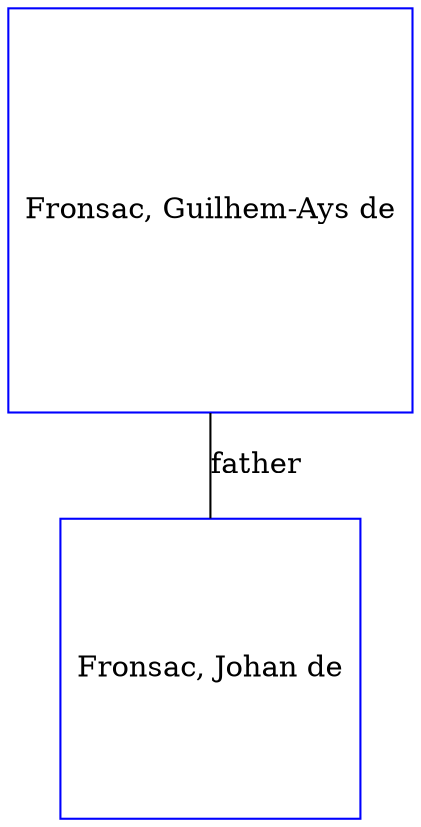 digraph D {
    edge [dir=none];    node [shape=box];    "018950"   [label="Fronsac, Guilhem-Ays de", shape=box, regular=1, color="blue"] ;
"018958"   [label="Fronsac, Johan de", shape=box, regular=1, color="blue"] ;
018950->018958 [label="father",arrowsize=0.0]; 
}